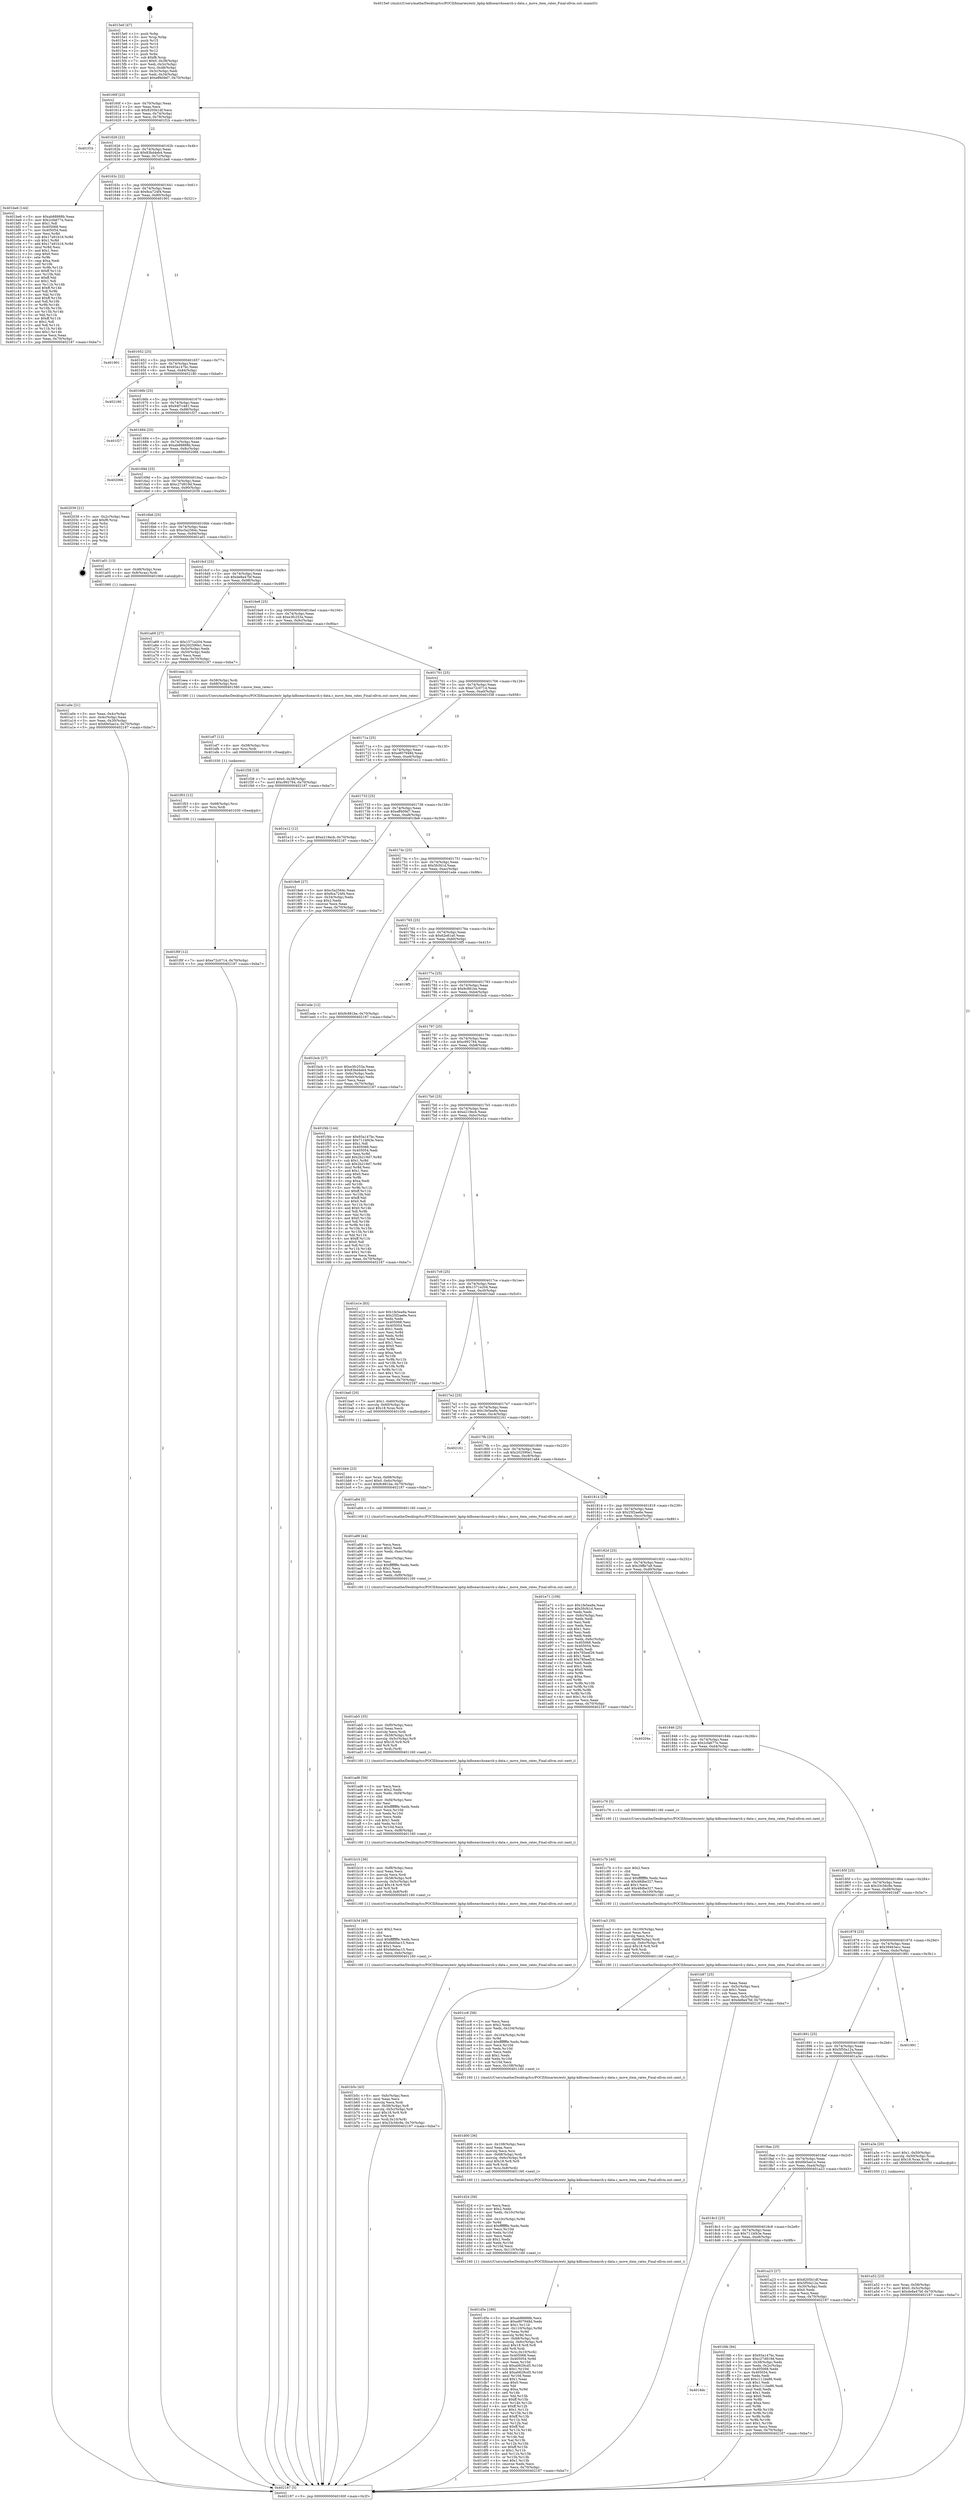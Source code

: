digraph "0x4015e0" {
  label = "0x4015e0 (/mnt/c/Users/mathe/Desktop/tcc/POCII/binaries/extr_kphp-kdbsearchsearch-y-data.c_move_item_rates_Final-ollvm.out::main(0))"
  labelloc = "t"
  node[shape=record]

  Entry [label="",width=0.3,height=0.3,shape=circle,fillcolor=black,style=filled]
  "0x40160f" [label="{
     0x40160f [23]\l
     | [instrs]\l
     &nbsp;&nbsp;0x40160f \<+3\>: mov -0x70(%rbp),%eax\l
     &nbsp;&nbsp;0x401612 \<+2\>: mov %eax,%ecx\l
     &nbsp;&nbsp;0x401614 \<+6\>: sub $0x8205b1df,%ecx\l
     &nbsp;&nbsp;0x40161a \<+3\>: mov %eax,-0x74(%rbp)\l
     &nbsp;&nbsp;0x40161d \<+3\>: mov %ecx,-0x78(%rbp)\l
     &nbsp;&nbsp;0x401620 \<+6\>: je 0000000000401f1b \<main+0x93b\>\l
  }"]
  "0x401f1b" [label="{
     0x401f1b\l
  }", style=dashed]
  "0x401626" [label="{
     0x401626 [22]\l
     | [instrs]\l
     &nbsp;&nbsp;0x401626 \<+5\>: jmp 000000000040162b \<main+0x4b\>\l
     &nbsp;&nbsp;0x40162b \<+3\>: mov -0x74(%rbp),%eax\l
     &nbsp;&nbsp;0x40162e \<+5\>: sub $0x83bd4eb4,%eax\l
     &nbsp;&nbsp;0x401633 \<+3\>: mov %eax,-0x7c(%rbp)\l
     &nbsp;&nbsp;0x401636 \<+6\>: je 0000000000401be6 \<main+0x606\>\l
  }"]
  Exit [label="",width=0.3,height=0.3,shape=circle,fillcolor=black,style=filled,peripheries=2]
  "0x401be6" [label="{
     0x401be6 [144]\l
     | [instrs]\l
     &nbsp;&nbsp;0x401be6 \<+5\>: mov $0xab88888b,%eax\l
     &nbsp;&nbsp;0x401beb \<+5\>: mov $0x2cfa677e,%ecx\l
     &nbsp;&nbsp;0x401bf0 \<+2\>: mov $0x1,%dl\l
     &nbsp;&nbsp;0x401bf2 \<+7\>: mov 0x405068,%esi\l
     &nbsp;&nbsp;0x401bf9 \<+7\>: mov 0x405054,%edi\l
     &nbsp;&nbsp;0x401c00 \<+3\>: mov %esi,%r8d\l
     &nbsp;&nbsp;0x401c03 \<+7\>: sub $0x17a91b16,%r8d\l
     &nbsp;&nbsp;0x401c0a \<+4\>: sub $0x1,%r8d\l
     &nbsp;&nbsp;0x401c0e \<+7\>: add $0x17a91b16,%r8d\l
     &nbsp;&nbsp;0x401c15 \<+4\>: imul %r8d,%esi\l
     &nbsp;&nbsp;0x401c19 \<+3\>: and $0x1,%esi\l
     &nbsp;&nbsp;0x401c1c \<+3\>: cmp $0x0,%esi\l
     &nbsp;&nbsp;0x401c1f \<+4\>: sete %r9b\l
     &nbsp;&nbsp;0x401c23 \<+3\>: cmp $0xa,%edi\l
     &nbsp;&nbsp;0x401c26 \<+4\>: setl %r10b\l
     &nbsp;&nbsp;0x401c2a \<+3\>: mov %r9b,%r11b\l
     &nbsp;&nbsp;0x401c2d \<+4\>: xor $0xff,%r11b\l
     &nbsp;&nbsp;0x401c31 \<+3\>: mov %r10b,%bl\l
     &nbsp;&nbsp;0x401c34 \<+3\>: xor $0xff,%bl\l
     &nbsp;&nbsp;0x401c37 \<+3\>: xor $0x1,%dl\l
     &nbsp;&nbsp;0x401c3a \<+3\>: mov %r11b,%r14b\l
     &nbsp;&nbsp;0x401c3d \<+4\>: and $0xff,%r14b\l
     &nbsp;&nbsp;0x401c41 \<+3\>: and %dl,%r9b\l
     &nbsp;&nbsp;0x401c44 \<+3\>: mov %bl,%r15b\l
     &nbsp;&nbsp;0x401c47 \<+4\>: and $0xff,%r15b\l
     &nbsp;&nbsp;0x401c4b \<+3\>: and %dl,%r10b\l
     &nbsp;&nbsp;0x401c4e \<+3\>: or %r9b,%r14b\l
     &nbsp;&nbsp;0x401c51 \<+3\>: or %r10b,%r15b\l
     &nbsp;&nbsp;0x401c54 \<+3\>: xor %r15b,%r14b\l
     &nbsp;&nbsp;0x401c57 \<+3\>: or %bl,%r11b\l
     &nbsp;&nbsp;0x401c5a \<+4\>: xor $0xff,%r11b\l
     &nbsp;&nbsp;0x401c5e \<+3\>: or $0x1,%dl\l
     &nbsp;&nbsp;0x401c61 \<+3\>: and %dl,%r11b\l
     &nbsp;&nbsp;0x401c64 \<+3\>: or %r11b,%r14b\l
     &nbsp;&nbsp;0x401c67 \<+4\>: test $0x1,%r14b\l
     &nbsp;&nbsp;0x401c6b \<+3\>: cmovne %ecx,%eax\l
     &nbsp;&nbsp;0x401c6e \<+3\>: mov %eax,-0x70(%rbp)\l
     &nbsp;&nbsp;0x401c71 \<+5\>: jmp 0000000000402187 \<main+0xba7\>\l
  }"]
  "0x40163c" [label="{
     0x40163c [22]\l
     | [instrs]\l
     &nbsp;&nbsp;0x40163c \<+5\>: jmp 0000000000401641 \<main+0x61\>\l
     &nbsp;&nbsp;0x401641 \<+3\>: mov -0x74(%rbp),%eax\l
     &nbsp;&nbsp;0x401644 \<+5\>: sub $0x8ca724f4,%eax\l
     &nbsp;&nbsp;0x401649 \<+3\>: mov %eax,-0x80(%rbp)\l
     &nbsp;&nbsp;0x40164c \<+6\>: je 0000000000401901 \<main+0x321\>\l
  }"]
  "0x4018dc" [label="{
     0x4018dc\l
  }", style=dashed]
  "0x401901" [label="{
     0x401901\l
  }", style=dashed]
  "0x401652" [label="{
     0x401652 [25]\l
     | [instrs]\l
     &nbsp;&nbsp;0x401652 \<+5\>: jmp 0000000000401657 \<main+0x77\>\l
     &nbsp;&nbsp;0x401657 \<+3\>: mov -0x74(%rbp),%eax\l
     &nbsp;&nbsp;0x40165a \<+5\>: sub $0x93a147bc,%eax\l
     &nbsp;&nbsp;0x40165f \<+6\>: mov %eax,-0x84(%rbp)\l
     &nbsp;&nbsp;0x401665 \<+6\>: je 0000000000402180 \<main+0xba0\>\l
  }"]
  "0x401fdb" [label="{
     0x401fdb [94]\l
     | [instrs]\l
     &nbsp;&nbsp;0x401fdb \<+5\>: mov $0x93a147bc,%eax\l
     &nbsp;&nbsp;0x401fe0 \<+5\>: mov $0xc27d919d,%ecx\l
     &nbsp;&nbsp;0x401fe5 \<+3\>: mov -0x38(%rbp),%edx\l
     &nbsp;&nbsp;0x401fe8 \<+3\>: mov %edx,-0x2c(%rbp)\l
     &nbsp;&nbsp;0x401feb \<+7\>: mov 0x405068,%edx\l
     &nbsp;&nbsp;0x401ff2 \<+7\>: mov 0x405054,%esi\l
     &nbsp;&nbsp;0x401ff9 \<+2\>: mov %edx,%edi\l
     &nbsp;&nbsp;0x401ffb \<+6\>: add $0xc111be86,%edi\l
     &nbsp;&nbsp;0x402001 \<+3\>: sub $0x1,%edi\l
     &nbsp;&nbsp;0x402004 \<+6\>: sub $0xc111be86,%edi\l
     &nbsp;&nbsp;0x40200a \<+3\>: imul %edi,%edx\l
     &nbsp;&nbsp;0x40200d \<+3\>: and $0x1,%edx\l
     &nbsp;&nbsp;0x402010 \<+3\>: cmp $0x0,%edx\l
     &nbsp;&nbsp;0x402013 \<+4\>: sete %r8b\l
     &nbsp;&nbsp;0x402017 \<+3\>: cmp $0xa,%esi\l
     &nbsp;&nbsp;0x40201a \<+4\>: setl %r9b\l
     &nbsp;&nbsp;0x40201e \<+3\>: mov %r8b,%r10b\l
     &nbsp;&nbsp;0x402021 \<+3\>: and %r9b,%r10b\l
     &nbsp;&nbsp;0x402024 \<+3\>: xor %r9b,%r8b\l
     &nbsp;&nbsp;0x402027 \<+3\>: or %r8b,%r10b\l
     &nbsp;&nbsp;0x40202a \<+4\>: test $0x1,%r10b\l
     &nbsp;&nbsp;0x40202e \<+3\>: cmovne %ecx,%eax\l
     &nbsp;&nbsp;0x402031 \<+3\>: mov %eax,-0x70(%rbp)\l
     &nbsp;&nbsp;0x402034 \<+5\>: jmp 0000000000402187 \<main+0xba7\>\l
  }"]
  "0x402180" [label="{
     0x402180\l
  }", style=dashed]
  "0x40166b" [label="{
     0x40166b [25]\l
     | [instrs]\l
     &nbsp;&nbsp;0x40166b \<+5\>: jmp 0000000000401670 \<main+0x90\>\l
     &nbsp;&nbsp;0x401670 \<+3\>: mov -0x74(%rbp),%eax\l
     &nbsp;&nbsp;0x401673 \<+5\>: sub $0x94f7c481,%eax\l
     &nbsp;&nbsp;0x401678 \<+6\>: mov %eax,-0x88(%rbp)\l
     &nbsp;&nbsp;0x40167e \<+6\>: je 0000000000401f27 \<main+0x947\>\l
  }"]
  "0x401f0f" [label="{
     0x401f0f [12]\l
     | [instrs]\l
     &nbsp;&nbsp;0x401f0f \<+7\>: movl $0xe72c0714,-0x70(%rbp)\l
     &nbsp;&nbsp;0x401f16 \<+5\>: jmp 0000000000402187 \<main+0xba7\>\l
  }"]
  "0x401f27" [label="{
     0x401f27\l
  }", style=dashed]
  "0x401684" [label="{
     0x401684 [25]\l
     | [instrs]\l
     &nbsp;&nbsp;0x401684 \<+5\>: jmp 0000000000401689 \<main+0xa9\>\l
     &nbsp;&nbsp;0x401689 \<+3\>: mov -0x74(%rbp),%eax\l
     &nbsp;&nbsp;0x40168c \<+5\>: sub $0xab88888b,%eax\l
     &nbsp;&nbsp;0x401691 \<+6\>: mov %eax,-0x8c(%rbp)\l
     &nbsp;&nbsp;0x401697 \<+6\>: je 0000000000402066 \<main+0xa86\>\l
  }"]
  "0x401f03" [label="{
     0x401f03 [12]\l
     | [instrs]\l
     &nbsp;&nbsp;0x401f03 \<+4\>: mov -0x68(%rbp),%rsi\l
     &nbsp;&nbsp;0x401f07 \<+3\>: mov %rsi,%rdi\l
     &nbsp;&nbsp;0x401f0a \<+5\>: call 0000000000401030 \<free@plt\>\l
     | [calls]\l
     &nbsp;&nbsp;0x401030 \{1\} (unknown)\l
  }"]
  "0x402066" [label="{
     0x402066\l
  }", style=dashed]
  "0x40169d" [label="{
     0x40169d [25]\l
     | [instrs]\l
     &nbsp;&nbsp;0x40169d \<+5\>: jmp 00000000004016a2 \<main+0xc2\>\l
     &nbsp;&nbsp;0x4016a2 \<+3\>: mov -0x74(%rbp),%eax\l
     &nbsp;&nbsp;0x4016a5 \<+5\>: sub $0xc27d919d,%eax\l
     &nbsp;&nbsp;0x4016aa \<+6\>: mov %eax,-0x90(%rbp)\l
     &nbsp;&nbsp;0x4016b0 \<+6\>: je 0000000000402039 \<main+0xa59\>\l
  }"]
  "0x401ef7" [label="{
     0x401ef7 [12]\l
     | [instrs]\l
     &nbsp;&nbsp;0x401ef7 \<+4\>: mov -0x58(%rbp),%rsi\l
     &nbsp;&nbsp;0x401efb \<+3\>: mov %rsi,%rdi\l
     &nbsp;&nbsp;0x401efe \<+5\>: call 0000000000401030 \<free@plt\>\l
     | [calls]\l
     &nbsp;&nbsp;0x401030 \{1\} (unknown)\l
  }"]
  "0x402039" [label="{
     0x402039 [21]\l
     | [instrs]\l
     &nbsp;&nbsp;0x402039 \<+3\>: mov -0x2c(%rbp),%eax\l
     &nbsp;&nbsp;0x40203c \<+7\>: add $0xf8,%rsp\l
     &nbsp;&nbsp;0x402043 \<+1\>: pop %rbx\l
     &nbsp;&nbsp;0x402044 \<+2\>: pop %r12\l
     &nbsp;&nbsp;0x402046 \<+2\>: pop %r13\l
     &nbsp;&nbsp;0x402048 \<+2\>: pop %r14\l
     &nbsp;&nbsp;0x40204a \<+2\>: pop %r15\l
     &nbsp;&nbsp;0x40204c \<+1\>: pop %rbp\l
     &nbsp;&nbsp;0x40204d \<+1\>: ret\l
  }"]
  "0x4016b6" [label="{
     0x4016b6 [25]\l
     | [instrs]\l
     &nbsp;&nbsp;0x4016b6 \<+5\>: jmp 00000000004016bb \<main+0xdb\>\l
     &nbsp;&nbsp;0x4016bb \<+3\>: mov -0x74(%rbp),%eax\l
     &nbsp;&nbsp;0x4016be \<+5\>: sub $0xc5a2564c,%eax\l
     &nbsp;&nbsp;0x4016c3 \<+6\>: mov %eax,-0x94(%rbp)\l
     &nbsp;&nbsp;0x4016c9 \<+6\>: je 0000000000401a01 \<main+0x421\>\l
  }"]
  "0x401d5e" [label="{
     0x401d5e [180]\l
     | [instrs]\l
     &nbsp;&nbsp;0x401d5e \<+5\>: mov $0xab88888b,%ecx\l
     &nbsp;&nbsp;0x401d63 \<+5\>: mov $0xe807948d,%edx\l
     &nbsp;&nbsp;0x401d68 \<+3\>: mov $0x1,%r11b\l
     &nbsp;&nbsp;0x401d6b \<+7\>: mov -0x110(%rbp),%r9d\l
     &nbsp;&nbsp;0x401d72 \<+4\>: imul %eax,%r9d\l
     &nbsp;&nbsp;0x401d76 \<+3\>: movslq %r9d,%rsi\l
     &nbsp;&nbsp;0x401d79 \<+4\>: mov -0x68(%rbp),%rdi\l
     &nbsp;&nbsp;0x401d7d \<+4\>: movslq -0x6c(%rbp),%r8\l
     &nbsp;&nbsp;0x401d81 \<+4\>: imul $0x18,%r8,%r8\l
     &nbsp;&nbsp;0x401d85 \<+3\>: add %r8,%rdi\l
     &nbsp;&nbsp;0x401d88 \<+4\>: mov %rsi,0x10(%rdi)\l
     &nbsp;&nbsp;0x401d8c \<+7\>: mov 0x405068,%eax\l
     &nbsp;&nbsp;0x401d93 \<+8\>: mov 0x405054,%r9d\l
     &nbsp;&nbsp;0x401d9b \<+3\>: mov %eax,%r10d\l
     &nbsp;&nbsp;0x401d9e \<+7\>: sub $0xa0629cd5,%r10d\l
     &nbsp;&nbsp;0x401da5 \<+4\>: sub $0x1,%r10d\l
     &nbsp;&nbsp;0x401da9 \<+7\>: add $0xa0629cd5,%r10d\l
     &nbsp;&nbsp;0x401db0 \<+4\>: imul %r10d,%eax\l
     &nbsp;&nbsp;0x401db4 \<+3\>: and $0x1,%eax\l
     &nbsp;&nbsp;0x401db7 \<+3\>: cmp $0x0,%eax\l
     &nbsp;&nbsp;0x401dba \<+3\>: sete %bl\l
     &nbsp;&nbsp;0x401dbd \<+4\>: cmp $0xa,%r9d\l
     &nbsp;&nbsp;0x401dc1 \<+4\>: setl %r14b\l
     &nbsp;&nbsp;0x401dc5 \<+3\>: mov %bl,%r15b\l
     &nbsp;&nbsp;0x401dc8 \<+4\>: xor $0xff,%r15b\l
     &nbsp;&nbsp;0x401dcc \<+3\>: mov %r14b,%r12b\l
     &nbsp;&nbsp;0x401dcf \<+4\>: xor $0xff,%r12b\l
     &nbsp;&nbsp;0x401dd3 \<+4\>: xor $0x1,%r11b\l
     &nbsp;&nbsp;0x401dd7 \<+3\>: mov %r15b,%r13b\l
     &nbsp;&nbsp;0x401dda \<+4\>: and $0xff,%r13b\l
     &nbsp;&nbsp;0x401dde \<+3\>: and %r11b,%bl\l
     &nbsp;&nbsp;0x401de1 \<+3\>: mov %r12b,%al\l
     &nbsp;&nbsp;0x401de4 \<+2\>: and $0xff,%al\l
     &nbsp;&nbsp;0x401de6 \<+3\>: and %r11b,%r14b\l
     &nbsp;&nbsp;0x401de9 \<+3\>: or %bl,%r13b\l
     &nbsp;&nbsp;0x401dec \<+3\>: or %r14b,%al\l
     &nbsp;&nbsp;0x401def \<+3\>: xor %al,%r13b\l
     &nbsp;&nbsp;0x401df2 \<+3\>: or %r12b,%r15b\l
     &nbsp;&nbsp;0x401df5 \<+4\>: xor $0xff,%r15b\l
     &nbsp;&nbsp;0x401df9 \<+4\>: or $0x1,%r11b\l
     &nbsp;&nbsp;0x401dfd \<+3\>: and %r11b,%r15b\l
     &nbsp;&nbsp;0x401e00 \<+3\>: or %r15b,%r13b\l
     &nbsp;&nbsp;0x401e03 \<+4\>: test $0x1,%r13b\l
     &nbsp;&nbsp;0x401e07 \<+3\>: cmovne %edx,%ecx\l
     &nbsp;&nbsp;0x401e0a \<+3\>: mov %ecx,-0x70(%rbp)\l
     &nbsp;&nbsp;0x401e0d \<+5\>: jmp 0000000000402187 \<main+0xba7\>\l
  }"]
  "0x401a01" [label="{
     0x401a01 [13]\l
     | [instrs]\l
     &nbsp;&nbsp;0x401a01 \<+4\>: mov -0x48(%rbp),%rax\l
     &nbsp;&nbsp;0x401a05 \<+4\>: mov 0x8(%rax),%rdi\l
     &nbsp;&nbsp;0x401a09 \<+5\>: call 0000000000401060 \<atoi@plt\>\l
     | [calls]\l
     &nbsp;&nbsp;0x401060 \{1\} (unknown)\l
  }"]
  "0x4016cf" [label="{
     0x4016cf [25]\l
     | [instrs]\l
     &nbsp;&nbsp;0x4016cf \<+5\>: jmp 00000000004016d4 \<main+0xf4\>\l
     &nbsp;&nbsp;0x4016d4 \<+3\>: mov -0x74(%rbp),%eax\l
     &nbsp;&nbsp;0x4016d7 \<+5\>: sub $0xde8a47bf,%eax\l
     &nbsp;&nbsp;0x4016dc \<+6\>: mov %eax,-0x98(%rbp)\l
     &nbsp;&nbsp;0x4016e2 \<+6\>: je 0000000000401a69 \<main+0x489\>\l
  }"]
  "0x401d24" [label="{
     0x401d24 [58]\l
     | [instrs]\l
     &nbsp;&nbsp;0x401d24 \<+2\>: xor %ecx,%ecx\l
     &nbsp;&nbsp;0x401d26 \<+5\>: mov $0x2,%edx\l
     &nbsp;&nbsp;0x401d2b \<+6\>: mov %edx,-0x10c(%rbp)\l
     &nbsp;&nbsp;0x401d31 \<+1\>: cltd\l
     &nbsp;&nbsp;0x401d32 \<+7\>: mov -0x10c(%rbp),%r9d\l
     &nbsp;&nbsp;0x401d39 \<+3\>: idiv %r9d\l
     &nbsp;&nbsp;0x401d3c \<+6\>: imul $0xfffffffe,%edx,%edx\l
     &nbsp;&nbsp;0x401d42 \<+3\>: mov %ecx,%r10d\l
     &nbsp;&nbsp;0x401d45 \<+3\>: sub %edx,%r10d\l
     &nbsp;&nbsp;0x401d48 \<+2\>: mov %ecx,%edx\l
     &nbsp;&nbsp;0x401d4a \<+3\>: sub $0x1,%edx\l
     &nbsp;&nbsp;0x401d4d \<+3\>: add %edx,%r10d\l
     &nbsp;&nbsp;0x401d50 \<+3\>: sub %r10d,%ecx\l
     &nbsp;&nbsp;0x401d53 \<+6\>: mov %ecx,-0x110(%rbp)\l
     &nbsp;&nbsp;0x401d59 \<+5\>: call 0000000000401160 \<next_i\>\l
     | [calls]\l
     &nbsp;&nbsp;0x401160 \{1\} (/mnt/c/Users/mathe/Desktop/tcc/POCII/binaries/extr_kphp-kdbsearchsearch-y-data.c_move_item_rates_Final-ollvm.out::next_i)\l
  }"]
  "0x401a69" [label="{
     0x401a69 [27]\l
     | [instrs]\l
     &nbsp;&nbsp;0x401a69 \<+5\>: mov $0x1571e204,%eax\l
     &nbsp;&nbsp;0x401a6e \<+5\>: mov $0x202590e1,%ecx\l
     &nbsp;&nbsp;0x401a73 \<+3\>: mov -0x5c(%rbp),%edx\l
     &nbsp;&nbsp;0x401a76 \<+3\>: cmp -0x50(%rbp),%edx\l
     &nbsp;&nbsp;0x401a79 \<+3\>: cmovl %ecx,%eax\l
     &nbsp;&nbsp;0x401a7c \<+3\>: mov %eax,-0x70(%rbp)\l
     &nbsp;&nbsp;0x401a7f \<+5\>: jmp 0000000000402187 \<main+0xba7\>\l
  }"]
  "0x4016e8" [label="{
     0x4016e8 [25]\l
     | [instrs]\l
     &nbsp;&nbsp;0x4016e8 \<+5\>: jmp 00000000004016ed \<main+0x10d\>\l
     &nbsp;&nbsp;0x4016ed \<+3\>: mov -0x74(%rbp),%eax\l
     &nbsp;&nbsp;0x4016f0 \<+5\>: sub $0xe3fc253a,%eax\l
     &nbsp;&nbsp;0x4016f5 \<+6\>: mov %eax,-0x9c(%rbp)\l
     &nbsp;&nbsp;0x4016fb \<+6\>: je 0000000000401eea \<main+0x90a\>\l
  }"]
  "0x401d00" [label="{
     0x401d00 [36]\l
     | [instrs]\l
     &nbsp;&nbsp;0x401d00 \<+6\>: mov -0x108(%rbp),%ecx\l
     &nbsp;&nbsp;0x401d06 \<+3\>: imul %eax,%ecx\l
     &nbsp;&nbsp;0x401d09 \<+3\>: movslq %ecx,%rsi\l
     &nbsp;&nbsp;0x401d0c \<+4\>: mov -0x68(%rbp),%rdi\l
     &nbsp;&nbsp;0x401d10 \<+4\>: movslq -0x6c(%rbp),%r8\l
     &nbsp;&nbsp;0x401d14 \<+4\>: imul $0x18,%r8,%r8\l
     &nbsp;&nbsp;0x401d18 \<+3\>: add %r8,%rdi\l
     &nbsp;&nbsp;0x401d1b \<+4\>: mov %rsi,0x8(%rdi)\l
     &nbsp;&nbsp;0x401d1f \<+5\>: call 0000000000401160 \<next_i\>\l
     | [calls]\l
     &nbsp;&nbsp;0x401160 \{1\} (/mnt/c/Users/mathe/Desktop/tcc/POCII/binaries/extr_kphp-kdbsearchsearch-y-data.c_move_item_rates_Final-ollvm.out::next_i)\l
  }"]
  "0x401eea" [label="{
     0x401eea [13]\l
     | [instrs]\l
     &nbsp;&nbsp;0x401eea \<+4\>: mov -0x58(%rbp),%rdi\l
     &nbsp;&nbsp;0x401eee \<+4\>: mov -0x68(%rbp),%rsi\l
     &nbsp;&nbsp;0x401ef2 \<+5\>: call 0000000000401580 \<move_item_rates\>\l
     | [calls]\l
     &nbsp;&nbsp;0x401580 \{1\} (/mnt/c/Users/mathe/Desktop/tcc/POCII/binaries/extr_kphp-kdbsearchsearch-y-data.c_move_item_rates_Final-ollvm.out::move_item_rates)\l
  }"]
  "0x401701" [label="{
     0x401701 [25]\l
     | [instrs]\l
     &nbsp;&nbsp;0x401701 \<+5\>: jmp 0000000000401706 \<main+0x126\>\l
     &nbsp;&nbsp;0x401706 \<+3\>: mov -0x74(%rbp),%eax\l
     &nbsp;&nbsp;0x401709 \<+5\>: sub $0xe72c0714,%eax\l
     &nbsp;&nbsp;0x40170e \<+6\>: mov %eax,-0xa0(%rbp)\l
     &nbsp;&nbsp;0x401714 \<+6\>: je 0000000000401f38 \<main+0x958\>\l
  }"]
  "0x401cc6" [label="{
     0x401cc6 [58]\l
     | [instrs]\l
     &nbsp;&nbsp;0x401cc6 \<+2\>: xor %ecx,%ecx\l
     &nbsp;&nbsp;0x401cc8 \<+5\>: mov $0x2,%edx\l
     &nbsp;&nbsp;0x401ccd \<+6\>: mov %edx,-0x104(%rbp)\l
     &nbsp;&nbsp;0x401cd3 \<+1\>: cltd\l
     &nbsp;&nbsp;0x401cd4 \<+7\>: mov -0x104(%rbp),%r9d\l
     &nbsp;&nbsp;0x401cdb \<+3\>: idiv %r9d\l
     &nbsp;&nbsp;0x401cde \<+6\>: imul $0xfffffffe,%edx,%edx\l
     &nbsp;&nbsp;0x401ce4 \<+3\>: mov %ecx,%r10d\l
     &nbsp;&nbsp;0x401ce7 \<+3\>: sub %edx,%r10d\l
     &nbsp;&nbsp;0x401cea \<+2\>: mov %ecx,%edx\l
     &nbsp;&nbsp;0x401cec \<+3\>: sub $0x1,%edx\l
     &nbsp;&nbsp;0x401cef \<+3\>: add %edx,%r10d\l
     &nbsp;&nbsp;0x401cf2 \<+3\>: sub %r10d,%ecx\l
     &nbsp;&nbsp;0x401cf5 \<+6\>: mov %ecx,-0x108(%rbp)\l
     &nbsp;&nbsp;0x401cfb \<+5\>: call 0000000000401160 \<next_i\>\l
     | [calls]\l
     &nbsp;&nbsp;0x401160 \{1\} (/mnt/c/Users/mathe/Desktop/tcc/POCII/binaries/extr_kphp-kdbsearchsearch-y-data.c_move_item_rates_Final-ollvm.out::next_i)\l
  }"]
  "0x401f38" [label="{
     0x401f38 [19]\l
     | [instrs]\l
     &nbsp;&nbsp;0x401f38 \<+7\>: movl $0x0,-0x38(%rbp)\l
     &nbsp;&nbsp;0x401f3f \<+7\>: movl $0xc992784,-0x70(%rbp)\l
     &nbsp;&nbsp;0x401f46 \<+5\>: jmp 0000000000402187 \<main+0xba7\>\l
  }"]
  "0x40171a" [label="{
     0x40171a [25]\l
     | [instrs]\l
     &nbsp;&nbsp;0x40171a \<+5\>: jmp 000000000040171f \<main+0x13f\>\l
     &nbsp;&nbsp;0x40171f \<+3\>: mov -0x74(%rbp),%eax\l
     &nbsp;&nbsp;0x401722 \<+5\>: sub $0xe807948d,%eax\l
     &nbsp;&nbsp;0x401727 \<+6\>: mov %eax,-0xa4(%rbp)\l
     &nbsp;&nbsp;0x40172d \<+6\>: je 0000000000401e12 \<main+0x832\>\l
  }"]
  "0x401ca3" [label="{
     0x401ca3 [35]\l
     | [instrs]\l
     &nbsp;&nbsp;0x401ca3 \<+6\>: mov -0x100(%rbp),%ecx\l
     &nbsp;&nbsp;0x401ca9 \<+3\>: imul %eax,%ecx\l
     &nbsp;&nbsp;0x401cac \<+3\>: movslq %ecx,%rsi\l
     &nbsp;&nbsp;0x401caf \<+4\>: mov -0x68(%rbp),%rdi\l
     &nbsp;&nbsp;0x401cb3 \<+4\>: movslq -0x6c(%rbp),%r8\l
     &nbsp;&nbsp;0x401cb7 \<+4\>: imul $0x18,%r8,%r8\l
     &nbsp;&nbsp;0x401cbb \<+3\>: add %r8,%rdi\l
     &nbsp;&nbsp;0x401cbe \<+3\>: mov %rsi,(%rdi)\l
     &nbsp;&nbsp;0x401cc1 \<+5\>: call 0000000000401160 \<next_i\>\l
     | [calls]\l
     &nbsp;&nbsp;0x401160 \{1\} (/mnt/c/Users/mathe/Desktop/tcc/POCII/binaries/extr_kphp-kdbsearchsearch-y-data.c_move_item_rates_Final-ollvm.out::next_i)\l
  }"]
  "0x401e12" [label="{
     0x401e12 [12]\l
     | [instrs]\l
     &nbsp;&nbsp;0x401e12 \<+7\>: movl $0xe219ecb,-0x70(%rbp)\l
     &nbsp;&nbsp;0x401e19 \<+5\>: jmp 0000000000402187 \<main+0xba7\>\l
  }"]
  "0x401733" [label="{
     0x401733 [25]\l
     | [instrs]\l
     &nbsp;&nbsp;0x401733 \<+5\>: jmp 0000000000401738 \<main+0x158\>\l
     &nbsp;&nbsp;0x401738 \<+3\>: mov -0x74(%rbp),%eax\l
     &nbsp;&nbsp;0x40173b \<+5\>: sub $0xeff409d7,%eax\l
     &nbsp;&nbsp;0x401740 \<+6\>: mov %eax,-0xa8(%rbp)\l
     &nbsp;&nbsp;0x401746 \<+6\>: je 00000000004018e6 \<main+0x306\>\l
  }"]
  "0x401c7b" [label="{
     0x401c7b [40]\l
     | [instrs]\l
     &nbsp;&nbsp;0x401c7b \<+5\>: mov $0x2,%ecx\l
     &nbsp;&nbsp;0x401c80 \<+1\>: cltd\l
     &nbsp;&nbsp;0x401c81 \<+2\>: idiv %ecx\l
     &nbsp;&nbsp;0x401c83 \<+6\>: imul $0xfffffffe,%edx,%ecx\l
     &nbsp;&nbsp;0x401c89 \<+6\>: sub $0x48dbe327,%ecx\l
     &nbsp;&nbsp;0x401c8f \<+3\>: add $0x1,%ecx\l
     &nbsp;&nbsp;0x401c92 \<+6\>: add $0x48dbe327,%ecx\l
     &nbsp;&nbsp;0x401c98 \<+6\>: mov %ecx,-0x100(%rbp)\l
     &nbsp;&nbsp;0x401c9e \<+5\>: call 0000000000401160 \<next_i\>\l
     | [calls]\l
     &nbsp;&nbsp;0x401160 \{1\} (/mnt/c/Users/mathe/Desktop/tcc/POCII/binaries/extr_kphp-kdbsearchsearch-y-data.c_move_item_rates_Final-ollvm.out::next_i)\l
  }"]
  "0x4018e6" [label="{
     0x4018e6 [27]\l
     | [instrs]\l
     &nbsp;&nbsp;0x4018e6 \<+5\>: mov $0xc5a2564c,%eax\l
     &nbsp;&nbsp;0x4018eb \<+5\>: mov $0x8ca724f4,%ecx\l
     &nbsp;&nbsp;0x4018f0 \<+3\>: mov -0x34(%rbp),%edx\l
     &nbsp;&nbsp;0x4018f3 \<+3\>: cmp $0x2,%edx\l
     &nbsp;&nbsp;0x4018f6 \<+3\>: cmovne %ecx,%eax\l
     &nbsp;&nbsp;0x4018f9 \<+3\>: mov %eax,-0x70(%rbp)\l
     &nbsp;&nbsp;0x4018fc \<+5\>: jmp 0000000000402187 \<main+0xba7\>\l
  }"]
  "0x40174c" [label="{
     0x40174c [25]\l
     | [instrs]\l
     &nbsp;&nbsp;0x40174c \<+5\>: jmp 0000000000401751 \<main+0x171\>\l
     &nbsp;&nbsp;0x401751 \<+3\>: mov -0x74(%rbp),%eax\l
     &nbsp;&nbsp;0x401754 \<+5\>: sub $0x5fcf41d,%eax\l
     &nbsp;&nbsp;0x401759 \<+6\>: mov %eax,-0xac(%rbp)\l
     &nbsp;&nbsp;0x40175f \<+6\>: je 0000000000401ede \<main+0x8fe\>\l
  }"]
  "0x402187" [label="{
     0x402187 [5]\l
     | [instrs]\l
     &nbsp;&nbsp;0x402187 \<+5\>: jmp 000000000040160f \<main+0x2f\>\l
  }"]
  "0x4015e0" [label="{
     0x4015e0 [47]\l
     | [instrs]\l
     &nbsp;&nbsp;0x4015e0 \<+1\>: push %rbp\l
     &nbsp;&nbsp;0x4015e1 \<+3\>: mov %rsp,%rbp\l
     &nbsp;&nbsp;0x4015e4 \<+2\>: push %r15\l
     &nbsp;&nbsp;0x4015e6 \<+2\>: push %r14\l
     &nbsp;&nbsp;0x4015e8 \<+2\>: push %r13\l
     &nbsp;&nbsp;0x4015ea \<+2\>: push %r12\l
     &nbsp;&nbsp;0x4015ec \<+1\>: push %rbx\l
     &nbsp;&nbsp;0x4015ed \<+7\>: sub $0xf8,%rsp\l
     &nbsp;&nbsp;0x4015f4 \<+7\>: movl $0x0,-0x38(%rbp)\l
     &nbsp;&nbsp;0x4015fb \<+3\>: mov %edi,-0x3c(%rbp)\l
     &nbsp;&nbsp;0x4015fe \<+4\>: mov %rsi,-0x48(%rbp)\l
     &nbsp;&nbsp;0x401602 \<+3\>: mov -0x3c(%rbp),%edi\l
     &nbsp;&nbsp;0x401605 \<+3\>: mov %edi,-0x34(%rbp)\l
     &nbsp;&nbsp;0x401608 \<+7\>: movl $0xeff409d7,-0x70(%rbp)\l
  }"]
  "0x401a0e" [label="{
     0x401a0e [21]\l
     | [instrs]\l
     &nbsp;&nbsp;0x401a0e \<+3\>: mov %eax,-0x4c(%rbp)\l
     &nbsp;&nbsp;0x401a11 \<+3\>: mov -0x4c(%rbp),%eax\l
     &nbsp;&nbsp;0x401a14 \<+3\>: mov %eax,-0x30(%rbp)\l
     &nbsp;&nbsp;0x401a17 \<+7\>: movl $0x6fe5ae1e,-0x70(%rbp)\l
     &nbsp;&nbsp;0x401a1e \<+5\>: jmp 0000000000402187 \<main+0xba7\>\l
  }"]
  "0x401bb4" [label="{
     0x401bb4 [23]\l
     | [instrs]\l
     &nbsp;&nbsp;0x401bb4 \<+4\>: mov %rax,-0x68(%rbp)\l
     &nbsp;&nbsp;0x401bb8 \<+7\>: movl $0x0,-0x6c(%rbp)\l
     &nbsp;&nbsp;0x401bbf \<+7\>: movl $0x9c881be,-0x70(%rbp)\l
     &nbsp;&nbsp;0x401bc6 \<+5\>: jmp 0000000000402187 \<main+0xba7\>\l
  }"]
  "0x401ede" [label="{
     0x401ede [12]\l
     | [instrs]\l
     &nbsp;&nbsp;0x401ede \<+7\>: movl $0x9c881be,-0x70(%rbp)\l
     &nbsp;&nbsp;0x401ee5 \<+5\>: jmp 0000000000402187 \<main+0xba7\>\l
  }"]
  "0x401765" [label="{
     0x401765 [25]\l
     | [instrs]\l
     &nbsp;&nbsp;0x401765 \<+5\>: jmp 000000000040176a \<main+0x18a\>\l
     &nbsp;&nbsp;0x40176a \<+3\>: mov -0x74(%rbp),%eax\l
     &nbsp;&nbsp;0x40176d \<+5\>: sub $0x62e81a0,%eax\l
     &nbsp;&nbsp;0x401772 \<+6\>: mov %eax,-0xb0(%rbp)\l
     &nbsp;&nbsp;0x401778 \<+6\>: je 00000000004019f5 \<main+0x415\>\l
  }"]
  "0x401b5c" [label="{
     0x401b5c [43]\l
     | [instrs]\l
     &nbsp;&nbsp;0x401b5c \<+6\>: mov -0xfc(%rbp),%ecx\l
     &nbsp;&nbsp;0x401b62 \<+3\>: imul %eax,%ecx\l
     &nbsp;&nbsp;0x401b65 \<+3\>: movslq %ecx,%rdi\l
     &nbsp;&nbsp;0x401b68 \<+4\>: mov -0x58(%rbp),%r8\l
     &nbsp;&nbsp;0x401b6c \<+4\>: movslq -0x5c(%rbp),%r9\l
     &nbsp;&nbsp;0x401b70 \<+4\>: imul $0x18,%r9,%r9\l
     &nbsp;&nbsp;0x401b74 \<+3\>: add %r9,%r8\l
     &nbsp;&nbsp;0x401b77 \<+4\>: mov %rdi,0x10(%r8)\l
     &nbsp;&nbsp;0x401b7b \<+7\>: movl $0x33c56c9e,-0x70(%rbp)\l
     &nbsp;&nbsp;0x401b82 \<+5\>: jmp 0000000000402187 \<main+0xba7\>\l
  }"]
  "0x4019f5" [label="{
     0x4019f5\l
  }", style=dashed]
  "0x40177e" [label="{
     0x40177e [25]\l
     | [instrs]\l
     &nbsp;&nbsp;0x40177e \<+5\>: jmp 0000000000401783 \<main+0x1a3\>\l
     &nbsp;&nbsp;0x401783 \<+3\>: mov -0x74(%rbp),%eax\l
     &nbsp;&nbsp;0x401786 \<+5\>: sub $0x9c881be,%eax\l
     &nbsp;&nbsp;0x40178b \<+6\>: mov %eax,-0xb4(%rbp)\l
     &nbsp;&nbsp;0x401791 \<+6\>: je 0000000000401bcb \<main+0x5eb\>\l
  }"]
  "0x401b34" [label="{
     0x401b34 [40]\l
     | [instrs]\l
     &nbsp;&nbsp;0x401b34 \<+5\>: mov $0x2,%ecx\l
     &nbsp;&nbsp;0x401b39 \<+1\>: cltd\l
     &nbsp;&nbsp;0x401b3a \<+2\>: idiv %ecx\l
     &nbsp;&nbsp;0x401b3c \<+6\>: imul $0xfffffffe,%edx,%ecx\l
     &nbsp;&nbsp;0x401b42 \<+6\>: sub $0x6eb0ac15,%ecx\l
     &nbsp;&nbsp;0x401b48 \<+3\>: add $0x1,%ecx\l
     &nbsp;&nbsp;0x401b4b \<+6\>: add $0x6eb0ac15,%ecx\l
     &nbsp;&nbsp;0x401b51 \<+6\>: mov %ecx,-0xfc(%rbp)\l
     &nbsp;&nbsp;0x401b57 \<+5\>: call 0000000000401160 \<next_i\>\l
     | [calls]\l
     &nbsp;&nbsp;0x401160 \{1\} (/mnt/c/Users/mathe/Desktop/tcc/POCII/binaries/extr_kphp-kdbsearchsearch-y-data.c_move_item_rates_Final-ollvm.out::next_i)\l
  }"]
  "0x401bcb" [label="{
     0x401bcb [27]\l
     | [instrs]\l
     &nbsp;&nbsp;0x401bcb \<+5\>: mov $0xe3fc253a,%eax\l
     &nbsp;&nbsp;0x401bd0 \<+5\>: mov $0x83bd4eb4,%ecx\l
     &nbsp;&nbsp;0x401bd5 \<+3\>: mov -0x6c(%rbp),%edx\l
     &nbsp;&nbsp;0x401bd8 \<+3\>: cmp -0x60(%rbp),%edx\l
     &nbsp;&nbsp;0x401bdb \<+3\>: cmovl %ecx,%eax\l
     &nbsp;&nbsp;0x401bde \<+3\>: mov %eax,-0x70(%rbp)\l
     &nbsp;&nbsp;0x401be1 \<+5\>: jmp 0000000000402187 \<main+0xba7\>\l
  }"]
  "0x401797" [label="{
     0x401797 [25]\l
     | [instrs]\l
     &nbsp;&nbsp;0x401797 \<+5\>: jmp 000000000040179c \<main+0x1bc\>\l
     &nbsp;&nbsp;0x40179c \<+3\>: mov -0x74(%rbp),%eax\l
     &nbsp;&nbsp;0x40179f \<+5\>: sub $0xc992784,%eax\l
     &nbsp;&nbsp;0x4017a4 \<+6\>: mov %eax,-0xb8(%rbp)\l
     &nbsp;&nbsp;0x4017aa \<+6\>: je 0000000000401f4b \<main+0x96b\>\l
  }"]
  "0x401b10" [label="{
     0x401b10 [36]\l
     | [instrs]\l
     &nbsp;&nbsp;0x401b10 \<+6\>: mov -0xf8(%rbp),%ecx\l
     &nbsp;&nbsp;0x401b16 \<+3\>: imul %eax,%ecx\l
     &nbsp;&nbsp;0x401b19 \<+3\>: movslq %ecx,%rdi\l
     &nbsp;&nbsp;0x401b1c \<+4\>: mov -0x58(%rbp),%r8\l
     &nbsp;&nbsp;0x401b20 \<+4\>: movslq -0x5c(%rbp),%r9\l
     &nbsp;&nbsp;0x401b24 \<+4\>: imul $0x18,%r9,%r9\l
     &nbsp;&nbsp;0x401b28 \<+3\>: add %r9,%r8\l
     &nbsp;&nbsp;0x401b2b \<+4\>: mov %rdi,0x8(%r8)\l
     &nbsp;&nbsp;0x401b2f \<+5\>: call 0000000000401160 \<next_i\>\l
     | [calls]\l
     &nbsp;&nbsp;0x401160 \{1\} (/mnt/c/Users/mathe/Desktop/tcc/POCII/binaries/extr_kphp-kdbsearchsearch-y-data.c_move_item_rates_Final-ollvm.out::next_i)\l
  }"]
  "0x401f4b" [label="{
     0x401f4b [144]\l
     | [instrs]\l
     &nbsp;&nbsp;0x401f4b \<+5\>: mov $0x93a147bc,%eax\l
     &nbsp;&nbsp;0x401f50 \<+5\>: mov $0x711bf43e,%ecx\l
     &nbsp;&nbsp;0x401f55 \<+2\>: mov $0x1,%dl\l
     &nbsp;&nbsp;0x401f57 \<+7\>: mov 0x405068,%esi\l
     &nbsp;&nbsp;0x401f5e \<+7\>: mov 0x405054,%edi\l
     &nbsp;&nbsp;0x401f65 \<+3\>: mov %esi,%r8d\l
     &nbsp;&nbsp;0x401f68 \<+7\>: add $0x2b219d7,%r8d\l
     &nbsp;&nbsp;0x401f6f \<+4\>: sub $0x1,%r8d\l
     &nbsp;&nbsp;0x401f73 \<+7\>: sub $0x2b219d7,%r8d\l
     &nbsp;&nbsp;0x401f7a \<+4\>: imul %r8d,%esi\l
     &nbsp;&nbsp;0x401f7e \<+3\>: and $0x1,%esi\l
     &nbsp;&nbsp;0x401f81 \<+3\>: cmp $0x0,%esi\l
     &nbsp;&nbsp;0x401f84 \<+4\>: sete %r9b\l
     &nbsp;&nbsp;0x401f88 \<+3\>: cmp $0xa,%edi\l
     &nbsp;&nbsp;0x401f8b \<+4\>: setl %r10b\l
     &nbsp;&nbsp;0x401f8f \<+3\>: mov %r9b,%r11b\l
     &nbsp;&nbsp;0x401f92 \<+4\>: xor $0xff,%r11b\l
     &nbsp;&nbsp;0x401f96 \<+3\>: mov %r10b,%bl\l
     &nbsp;&nbsp;0x401f99 \<+3\>: xor $0xff,%bl\l
     &nbsp;&nbsp;0x401f9c \<+3\>: xor $0x0,%dl\l
     &nbsp;&nbsp;0x401f9f \<+3\>: mov %r11b,%r14b\l
     &nbsp;&nbsp;0x401fa2 \<+4\>: and $0x0,%r14b\l
     &nbsp;&nbsp;0x401fa6 \<+3\>: and %dl,%r9b\l
     &nbsp;&nbsp;0x401fa9 \<+3\>: mov %bl,%r15b\l
     &nbsp;&nbsp;0x401fac \<+4\>: and $0x0,%r15b\l
     &nbsp;&nbsp;0x401fb0 \<+3\>: and %dl,%r10b\l
     &nbsp;&nbsp;0x401fb3 \<+3\>: or %r9b,%r14b\l
     &nbsp;&nbsp;0x401fb6 \<+3\>: or %r10b,%r15b\l
     &nbsp;&nbsp;0x401fb9 \<+3\>: xor %r15b,%r14b\l
     &nbsp;&nbsp;0x401fbc \<+3\>: or %bl,%r11b\l
     &nbsp;&nbsp;0x401fbf \<+4\>: xor $0xff,%r11b\l
     &nbsp;&nbsp;0x401fc3 \<+3\>: or $0x0,%dl\l
     &nbsp;&nbsp;0x401fc6 \<+3\>: and %dl,%r11b\l
     &nbsp;&nbsp;0x401fc9 \<+3\>: or %r11b,%r14b\l
     &nbsp;&nbsp;0x401fcc \<+4\>: test $0x1,%r14b\l
     &nbsp;&nbsp;0x401fd0 \<+3\>: cmovne %ecx,%eax\l
     &nbsp;&nbsp;0x401fd3 \<+3\>: mov %eax,-0x70(%rbp)\l
     &nbsp;&nbsp;0x401fd6 \<+5\>: jmp 0000000000402187 \<main+0xba7\>\l
  }"]
  "0x4017b0" [label="{
     0x4017b0 [25]\l
     | [instrs]\l
     &nbsp;&nbsp;0x4017b0 \<+5\>: jmp 00000000004017b5 \<main+0x1d5\>\l
     &nbsp;&nbsp;0x4017b5 \<+3\>: mov -0x74(%rbp),%eax\l
     &nbsp;&nbsp;0x4017b8 \<+5\>: sub $0xe219ecb,%eax\l
     &nbsp;&nbsp;0x4017bd \<+6\>: mov %eax,-0xbc(%rbp)\l
     &nbsp;&nbsp;0x4017c3 \<+6\>: je 0000000000401e1e \<main+0x83e\>\l
  }"]
  "0x401ad8" [label="{
     0x401ad8 [56]\l
     | [instrs]\l
     &nbsp;&nbsp;0x401ad8 \<+2\>: xor %ecx,%ecx\l
     &nbsp;&nbsp;0x401ada \<+5\>: mov $0x2,%edx\l
     &nbsp;&nbsp;0x401adf \<+6\>: mov %edx,-0xf4(%rbp)\l
     &nbsp;&nbsp;0x401ae5 \<+1\>: cltd\l
     &nbsp;&nbsp;0x401ae6 \<+6\>: mov -0xf4(%rbp),%esi\l
     &nbsp;&nbsp;0x401aec \<+2\>: idiv %esi\l
     &nbsp;&nbsp;0x401aee \<+6\>: imul $0xfffffffe,%edx,%edx\l
     &nbsp;&nbsp;0x401af4 \<+3\>: mov %ecx,%r10d\l
     &nbsp;&nbsp;0x401af7 \<+3\>: sub %edx,%r10d\l
     &nbsp;&nbsp;0x401afa \<+2\>: mov %ecx,%edx\l
     &nbsp;&nbsp;0x401afc \<+3\>: sub $0x1,%edx\l
     &nbsp;&nbsp;0x401aff \<+3\>: add %edx,%r10d\l
     &nbsp;&nbsp;0x401b02 \<+3\>: sub %r10d,%ecx\l
     &nbsp;&nbsp;0x401b05 \<+6\>: mov %ecx,-0xf8(%rbp)\l
     &nbsp;&nbsp;0x401b0b \<+5\>: call 0000000000401160 \<next_i\>\l
     | [calls]\l
     &nbsp;&nbsp;0x401160 \{1\} (/mnt/c/Users/mathe/Desktop/tcc/POCII/binaries/extr_kphp-kdbsearchsearch-y-data.c_move_item_rates_Final-ollvm.out::next_i)\l
  }"]
  "0x401e1e" [label="{
     0x401e1e [83]\l
     | [instrs]\l
     &nbsp;&nbsp;0x401e1e \<+5\>: mov $0x1fe5ea9a,%eax\l
     &nbsp;&nbsp;0x401e23 \<+5\>: mov $0x25f2ae6e,%ecx\l
     &nbsp;&nbsp;0x401e28 \<+2\>: xor %edx,%edx\l
     &nbsp;&nbsp;0x401e2a \<+7\>: mov 0x405068,%esi\l
     &nbsp;&nbsp;0x401e31 \<+7\>: mov 0x405054,%edi\l
     &nbsp;&nbsp;0x401e38 \<+3\>: sub $0x1,%edx\l
     &nbsp;&nbsp;0x401e3b \<+3\>: mov %esi,%r8d\l
     &nbsp;&nbsp;0x401e3e \<+3\>: add %edx,%r8d\l
     &nbsp;&nbsp;0x401e41 \<+4\>: imul %r8d,%esi\l
     &nbsp;&nbsp;0x401e45 \<+3\>: and $0x1,%esi\l
     &nbsp;&nbsp;0x401e48 \<+3\>: cmp $0x0,%esi\l
     &nbsp;&nbsp;0x401e4b \<+4\>: sete %r9b\l
     &nbsp;&nbsp;0x401e4f \<+3\>: cmp $0xa,%edi\l
     &nbsp;&nbsp;0x401e52 \<+4\>: setl %r10b\l
     &nbsp;&nbsp;0x401e56 \<+3\>: mov %r9b,%r11b\l
     &nbsp;&nbsp;0x401e59 \<+3\>: and %r10b,%r11b\l
     &nbsp;&nbsp;0x401e5c \<+3\>: xor %r10b,%r9b\l
     &nbsp;&nbsp;0x401e5f \<+3\>: or %r9b,%r11b\l
     &nbsp;&nbsp;0x401e62 \<+4\>: test $0x1,%r11b\l
     &nbsp;&nbsp;0x401e66 \<+3\>: cmovne %ecx,%eax\l
     &nbsp;&nbsp;0x401e69 \<+3\>: mov %eax,-0x70(%rbp)\l
     &nbsp;&nbsp;0x401e6c \<+5\>: jmp 0000000000402187 \<main+0xba7\>\l
  }"]
  "0x4017c9" [label="{
     0x4017c9 [25]\l
     | [instrs]\l
     &nbsp;&nbsp;0x4017c9 \<+5\>: jmp 00000000004017ce \<main+0x1ee\>\l
     &nbsp;&nbsp;0x4017ce \<+3\>: mov -0x74(%rbp),%eax\l
     &nbsp;&nbsp;0x4017d1 \<+5\>: sub $0x1571e204,%eax\l
     &nbsp;&nbsp;0x4017d6 \<+6\>: mov %eax,-0xc0(%rbp)\l
     &nbsp;&nbsp;0x4017dc \<+6\>: je 0000000000401ba0 \<main+0x5c0\>\l
  }"]
  "0x401ab5" [label="{
     0x401ab5 [35]\l
     | [instrs]\l
     &nbsp;&nbsp;0x401ab5 \<+6\>: mov -0xf0(%rbp),%ecx\l
     &nbsp;&nbsp;0x401abb \<+3\>: imul %eax,%ecx\l
     &nbsp;&nbsp;0x401abe \<+3\>: movslq %ecx,%rdi\l
     &nbsp;&nbsp;0x401ac1 \<+4\>: mov -0x58(%rbp),%r8\l
     &nbsp;&nbsp;0x401ac5 \<+4\>: movslq -0x5c(%rbp),%r9\l
     &nbsp;&nbsp;0x401ac9 \<+4\>: imul $0x18,%r9,%r9\l
     &nbsp;&nbsp;0x401acd \<+3\>: add %r9,%r8\l
     &nbsp;&nbsp;0x401ad0 \<+3\>: mov %rdi,(%r8)\l
     &nbsp;&nbsp;0x401ad3 \<+5\>: call 0000000000401160 \<next_i\>\l
     | [calls]\l
     &nbsp;&nbsp;0x401160 \{1\} (/mnt/c/Users/mathe/Desktop/tcc/POCII/binaries/extr_kphp-kdbsearchsearch-y-data.c_move_item_rates_Final-ollvm.out::next_i)\l
  }"]
  "0x401ba0" [label="{
     0x401ba0 [20]\l
     | [instrs]\l
     &nbsp;&nbsp;0x401ba0 \<+7\>: movl $0x1,-0x60(%rbp)\l
     &nbsp;&nbsp;0x401ba7 \<+4\>: movslq -0x60(%rbp),%rax\l
     &nbsp;&nbsp;0x401bab \<+4\>: imul $0x18,%rax,%rdi\l
     &nbsp;&nbsp;0x401baf \<+5\>: call 0000000000401050 \<malloc@plt\>\l
     | [calls]\l
     &nbsp;&nbsp;0x401050 \{1\} (unknown)\l
  }"]
  "0x4017e2" [label="{
     0x4017e2 [25]\l
     | [instrs]\l
     &nbsp;&nbsp;0x4017e2 \<+5\>: jmp 00000000004017e7 \<main+0x207\>\l
     &nbsp;&nbsp;0x4017e7 \<+3\>: mov -0x74(%rbp),%eax\l
     &nbsp;&nbsp;0x4017ea \<+5\>: sub $0x1fe5ea9a,%eax\l
     &nbsp;&nbsp;0x4017ef \<+6\>: mov %eax,-0xc4(%rbp)\l
     &nbsp;&nbsp;0x4017f5 \<+6\>: je 0000000000402161 \<main+0xb81\>\l
  }"]
  "0x401a89" [label="{
     0x401a89 [44]\l
     | [instrs]\l
     &nbsp;&nbsp;0x401a89 \<+2\>: xor %ecx,%ecx\l
     &nbsp;&nbsp;0x401a8b \<+5\>: mov $0x2,%edx\l
     &nbsp;&nbsp;0x401a90 \<+6\>: mov %edx,-0xec(%rbp)\l
     &nbsp;&nbsp;0x401a96 \<+1\>: cltd\l
     &nbsp;&nbsp;0x401a97 \<+6\>: mov -0xec(%rbp),%esi\l
     &nbsp;&nbsp;0x401a9d \<+2\>: idiv %esi\l
     &nbsp;&nbsp;0x401a9f \<+6\>: imul $0xfffffffe,%edx,%edx\l
     &nbsp;&nbsp;0x401aa5 \<+3\>: sub $0x1,%ecx\l
     &nbsp;&nbsp;0x401aa8 \<+2\>: sub %ecx,%edx\l
     &nbsp;&nbsp;0x401aaa \<+6\>: mov %edx,-0xf0(%rbp)\l
     &nbsp;&nbsp;0x401ab0 \<+5\>: call 0000000000401160 \<next_i\>\l
     | [calls]\l
     &nbsp;&nbsp;0x401160 \{1\} (/mnt/c/Users/mathe/Desktop/tcc/POCII/binaries/extr_kphp-kdbsearchsearch-y-data.c_move_item_rates_Final-ollvm.out::next_i)\l
  }"]
  "0x402161" [label="{
     0x402161\l
  }", style=dashed]
  "0x4017fb" [label="{
     0x4017fb [25]\l
     | [instrs]\l
     &nbsp;&nbsp;0x4017fb \<+5\>: jmp 0000000000401800 \<main+0x220\>\l
     &nbsp;&nbsp;0x401800 \<+3\>: mov -0x74(%rbp),%eax\l
     &nbsp;&nbsp;0x401803 \<+5\>: sub $0x202590e1,%eax\l
     &nbsp;&nbsp;0x401808 \<+6\>: mov %eax,-0xc8(%rbp)\l
     &nbsp;&nbsp;0x40180e \<+6\>: je 0000000000401a84 \<main+0x4a4\>\l
  }"]
  "0x401a52" [label="{
     0x401a52 [23]\l
     | [instrs]\l
     &nbsp;&nbsp;0x401a52 \<+4\>: mov %rax,-0x58(%rbp)\l
     &nbsp;&nbsp;0x401a56 \<+7\>: movl $0x0,-0x5c(%rbp)\l
     &nbsp;&nbsp;0x401a5d \<+7\>: movl $0xde8a47bf,-0x70(%rbp)\l
     &nbsp;&nbsp;0x401a64 \<+5\>: jmp 0000000000402187 \<main+0xba7\>\l
  }"]
  "0x401a84" [label="{
     0x401a84 [5]\l
     | [instrs]\l
     &nbsp;&nbsp;0x401a84 \<+5\>: call 0000000000401160 \<next_i\>\l
     | [calls]\l
     &nbsp;&nbsp;0x401160 \{1\} (/mnt/c/Users/mathe/Desktop/tcc/POCII/binaries/extr_kphp-kdbsearchsearch-y-data.c_move_item_rates_Final-ollvm.out::next_i)\l
  }"]
  "0x401814" [label="{
     0x401814 [25]\l
     | [instrs]\l
     &nbsp;&nbsp;0x401814 \<+5\>: jmp 0000000000401819 \<main+0x239\>\l
     &nbsp;&nbsp;0x401819 \<+3\>: mov -0x74(%rbp),%eax\l
     &nbsp;&nbsp;0x40181c \<+5\>: sub $0x25f2ae6e,%eax\l
     &nbsp;&nbsp;0x401821 \<+6\>: mov %eax,-0xcc(%rbp)\l
     &nbsp;&nbsp;0x401827 \<+6\>: je 0000000000401e71 \<main+0x891\>\l
  }"]
  "0x4018c3" [label="{
     0x4018c3 [25]\l
     | [instrs]\l
     &nbsp;&nbsp;0x4018c3 \<+5\>: jmp 00000000004018c8 \<main+0x2e8\>\l
     &nbsp;&nbsp;0x4018c8 \<+3\>: mov -0x74(%rbp),%eax\l
     &nbsp;&nbsp;0x4018cb \<+5\>: sub $0x711bf43e,%eax\l
     &nbsp;&nbsp;0x4018d0 \<+6\>: mov %eax,-0xe8(%rbp)\l
     &nbsp;&nbsp;0x4018d6 \<+6\>: je 0000000000401fdb \<main+0x9fb\>\l
  }"]
  "0x401e71" [label="{
     0x401e71 [109]\l
     | [instrs]\l
     &nbsp;&nbsp;0x401e71 \<+5\>: mov $0x1fe5ea9a,%eax\l
     &nbsp;&nbsp;0x401e76 \<+5\>: mov $0x5fcf41d,%ecx\l
     &nbsp;&nbsp;0x401e7b \<+2\>: xor %edx,%edx\l
     &nbsp;&nbsp;0x401e7d \<+3\>: mov -0x6c(%rbp),%esi\l
     &nbsp;&nbsp;0x401e80 \<+2\>: mov %edx,%edi\l
     &nbsp;&nbsp;0x401e82 \<+2\>: sub %esi,%edi\l
     &nbsp;&nbsp;0x401e84 \<+2\>: mov %edx,%esi\l
     &nbsp;&nbsp;0x401e86 \<+3\>: sub $0x1,%esi\l
     &nbsp;&nbsp;0x401e89 \<+2\>: add %esi,%edi\l
     &nbsp;&nbsp;0x401e8b \<+2\>: sub %edi,%edx\l
     &nbsp;&nbsp;0x401e8d \<+3\>: mov %edx,-0x6c(%rbp)\l
     &nbsp;&nbsp;0x401e90 \<+7\>: mov 0x405068,%edx\l
     &nbsp;&nbsp;0x401e97 \<+7\>: mov 0x405054,%esi\l
     &nbsp;&nbsp;0x401e9e \<+2\>: mov %edx,%edi\l
     &nbsp;&nbsp;0x401ea0 \<+6\>: sub $0x785eef26,%edi\l
     &nbsp;&nbsp;0x401ea6 \<+3\>: sub $0x1,%edi\l
     &nbsp;&nbsp;0x401ea9 \<+6\>: add $0x785eef26,%edi\l
     &nbsp;&nbsp;0x401eaf \<+3\>: imul %edi,%edx\l
     &nbsp;&nbsp;0x401eb2 \<+3\>: and $0x1,%edx\l
     &nbsp;&nbsp;0x401eb5 \<+3\>: cmp $0x0,%edx\l
     &nbsp;&nbsp;0x401eb8 \<+4\>: sete %r8b\l
     &nbsp;&nbsp;0x401ebc \<+3\>: cmp $0xa,%esi\l
     &nbsp;&nbsp;0x401ebf \<+4\>: setl %r9b\l
     &nbsp;&nbsp;0x401ec3 \<+3\>: mov %r8b,%r10b\l
     &nbsp;&nbsp;0x401ec6 \<+3\>: and %r9b,%r10b\l
     &nbsp;&nbsp;0x401ec9 \<+3\>: xor %r9b,%r8b\l
     &nbsp;&nbsp;0x401ecc \<+3\>: or %r8b,%r10b\l
     &nbsp;&nbsp;0x401ecf \<+4\>: test $0x1,%r10b\l
     &nbsp;&nbsp;0x401ed3 \<+3\>: cmovne %ecx,%eax\l
     &nbsp;&nbsp;0x401ed6 \<+3\>: mov %eax,-0x70(%rbp)\l
     &nbsp;&nbsp;0x401ed9 \<+5\>: jmp 0000000000402187 \<main+0xba7\>\l
  }"]
  "0x40182d" [label="{
     0x40182d [25]\l
     | [instrs]\l
     &nbsp;&nbsp;0x40182d \<+5\>: jmp 0000000000401832 \<main+0x252\>\l
     &nbsp;&nbsp;0x401832 \<+3\>: mov -0x74(%rbp),%eax\l
     &nbsp;&nbsp;0x401835 \<+5\>: sub $0x29ffe7a9,%eax\l
     &nbsp;&nbsp;0x40183a \<+6\>: mov %eax,-0xd0(%rbp)\l
     &nbsp;&nbsp;0x401840 \<+6\>: je 000000000040204e \<main+0xa6e\>\l
  }"]
  "0x401a23" [label="{
     0x401a23 [27]\l
     | [instrs]\l
     &nbsp;&nbsp;0x401a23 \<+5\>: mov $0x8205b1df,%eax\l
     &nbsp;&nbsp;0x401a28 \<+5\>: mov $0x5f50a12a,%ecx\l
     &nbsp;&nbsp;0x401a2d \<+3\>: mov -0x30(%rbp),%edx\l
     &nbsp;&nbsp;0x401a30 \<+3\>: cmp $0x0,%edx\l
     &nbsp;&nbsp;0x401a33 \<+3\>: cmove %ecx,%eax\l
     &nbsp;&nbsp;0x401a36 \<+3\>: mov %eax,-0x70(%rbp)\l
     &nbsp;&nbsp;0x401a39 \<+5\>: jmp 0000000000402187 \<main+0xba7\>\l
  }"]
  "0x40204e" [label="{
     0x40204e\l
  }", style=dashed]
  "0x401846" [label="{
     0x401846 [25]\l
     | [instrs]\l
     &nbsp;&nbsp;0x401846 \<+5\>: jmp 000000000040184b \<main+0x26b\>\l
     &nbsp;&nbsp;0x40184b \<+3\>: mov -0x74(%rbp),%eax\l
     &nbsp;&nbsp;0x40184e \<+5\>: sub $0x2cfa677e,%eax\l
     &nbsp;&nbsp;0x401853 \<+6\>: mov %eax,-0xd4(%rbp)\l
     &nbsp;&nbsp;0x401859 \<+6\>: je 0000000000401c76 \<main+0x696\>\l
  }"]
  "0x4018aa" [label="{
     0x4018aa [25]\l
     | [instrs]\l
     &nbsp;&nbsp;0x4018aa \<+5\>: jmp 00000000004018af \<main+0x2cf\>\l
     &nbsp;&nbsp;0x4018af \<+3\>: mov -0x74(%rbp),%eax\l
     &nbsp;&nbsp;0x4018b2 \<+5\>: sub $0x6fe5ae1e,%eax\l
     &nbsp;&nbsp;0x4018b7 \<+6\>: mov %eax,-0xe4(%rbp)\l
     &nbsp;&nbsp;0x4018bd \<+6\>: je 0000000000401a23 \<main+0x443\>\l
  }"]
  "0x401c76" [label="{
     0x401c76 [5]\l
     | [instrs]\l
     &nbsp;&nbsp;0x401c76 \<+5\>: call 0000000000401160 \<next_i\>\l
     | [calls]\l
     &nbsp;&nbsp;0x401160 \{1\} (/mnt/c/Users/mathe/Desktop/tcc/POCII/binaries/extr_kphp-kdbsearchsearch-y-data.c_move_item_rates_Final-ollvm.out::next_i)\l
  }"]
  "0x40185f" [label="{
     0x40185f [25]\l
     | [instrs]\l
     &nbsp;&nbsp;0x40185f \<+5\>: jmp 0000000000401864 \<main+0x284\>\l
     &nbsp;&nbsp;0x401864 \<+3\>: mov -0x74(%rbp),%eax\l
     &nbsp;&nbsp;0x401867 \<+5\>: sub $0x33c56c9e,%eax\l
     &nbsp;&nbsp;0x40186c \<+6\>: mov %eax,-0xd8(%rbp)\l
     &nbsp;&nbsp;0x401872 \<+6\>: je 0000000000401b87 \<main+0x5a7\>\l
  }"]
  "0x401a3e" [label="{
     0x401a3e [20]\l
     | [instrs]\l
     &nbsp;&nbsp;0x401a3e \<+7\>: movl $0x1,-0x50(%rbp)\l
     &nbsp;&nbsp;0x401a45 \<+4\>: movslq -0x50(%rbp),%rax\l
     &nbsp;&nbsp;0x401a49 \<+4\>: imul $0x18,%rax,%rdi\l
     &nbsp;&nbsp;0x401a4d \<+5\>: call 0000000000401050 \<malloc@plt\>\l
     | [calls]\l
     &nbsp;&nbsp;0x401050 \{1\} (unknown)\l
  }"]
  "0x401b87" [label="{
     0x401b87 [25]\l
     | [instrs]\l
     &nbsp;&nbsp;0x401b87 \<+2\>: xor %eax,%eax\l
     &nbsp;&nbsp;0x401b89 \<+3\>: mov -0x5c(%rbp),%ecx\l
     &nbsp;&nbsp;0x401b8c \<+3\>: sub $0x1,%eax\l
     &nbsp;&nbsp;0x401b8f \<+2\>: sub %eax,%ecx\l
     &nbsp;&nbsp;0x401b91 \<+3\>: mov %ecx,-0x5c(%rbp)\l
     &nbsp;&nbsp;0x401b94 \<+7\>: movl $0xde8a47bf,-0x70(%rbp)\l
     &nbsp;&nbsp;0x401b9b \<+5\>: jmp 0000000000402187 \<main+0xba7\>\l
  }"]
  "0x401878" [label="{
     0x401878 [25]\l
     | [instrs]\l
     &nbsp;&nbsp;0x401878 \<+5\>: jmp 000000000040187d \<main+0x29d\>\l
     &nbsp;&nbsp;0x40187d \<+3\>: mov -0x74(%rbp),%eax\l
     &nbsp;&nbsp;0x401880 \<+5\>: sub $0x39463ecc,%eax\l
     &nbsp;&nbsp;0x401885 \<+6\>: mov %eax,-0xdc(%rbp)\l
     &nbsp;&nbsp;0x40188b \<+6\>: je 0000000000401991 \<main+0x3b1\>\l
  }"]
  "0x401891" [label="{
     0x401891 [25]\l
     | [instrs]\l
     &nbsp;&nbsp;0x401891 \<+5\>: jmp 0000000000401896 \<main+0x2b6\>\l
     &nbsp;&nbsp;0x401896 \<+3\>: mov -0x74(%rbp),%eax\l
     &nbsp;&nbsp;0x401899 \<+5\>: sub $0x5f50a12a,%eax\l
     &nbsp;&nbsp;0x40189e \<+6\>: mov %eax,-0xe0(%rbp)\l
     &nbsp;&nbsp;0x4018a4 \<+6\>: je 0000000000401a3e \<main+0x45e\>\l
  }"]
  "0x401991" [label="{
     0x401991\l
  }", style=dashed]
  Entry -> "0x4015e0" [label=" 1"]
  "0x40160f" -> "0x401f1b" [label=" 0"]
  "0x40160f" -> "0x401626" [label=" 22"]
  "0x402039" -> Exit [label=" 1"]
  "0x401626" -> "0x401be6" [label=" 1"]
  "0x401626" -> "0x40163c" [label=" 21"]
  "0x401fdb" -> "0x402187" [label=" 1"]
  "0x40163c" -> "0x401901" [label=" 0"]
  "0x40163c" -> "0x401652" [label=" 21"]
  "0x4018c3" -> "0x4018dc" [label=" 0"]
  "0x401652" -> "0x402180" [label=" 0"]
  "0x401652" -> "0x40166b" [label=" 21"]
  "0x4018c3" -> "0x401fdb" [label=" 1"]
  "0x40166b" -> "0x401f27" [label=" 0"]
  "0x40166b" -> "0x401684" [label=" 21"]
  "0x401f4b" -> "0x402187" [label=" 1"]
  "0x401684" -> "0x402066" [label=" 0"]
  "0x401684" -> "0x40169d" [label=" 21"]
  "0x401f38" -> "0x402187" [label=" 1"]
  "0x40169d" -> "0x402039" [label=" 1"]
  "0x40169d" -> "0x4016b6" [label=" 20"]
  "0x401f0f" -> "0x402187" [label=" 1"]
  "0x4016b6" -> "0x401a01" [label=" 1"]
  "0x4016b6" -> "0x4016cf" [label=" 19"]
  "0x401f03" -> "0x401f0f" [label=" 1"]
  "0x4016cf" -> "0x401a69" [label=" 2"]
  "0x4016cf" -> "0x4016e8" [label=" 17"]
  "0x401ef7" -> "0x401f03" [label=" 1"]
  "0x4016e8" -> "0x401eea" [label=" 1"]
  "0x4016e8" -> "0x401701" [label=" 16"]
  "0x401eea" -> "0x401ef7" [label=" 1"]
  "0x401701" -> "0x401f38" [label=" 1"]
  "0x401701" -> "0x40171a" [label=" 15"]
  "0x401ede" -> "0x402187" [label=" 1"]
  "0x40171a" -> "0x401e12" [label=" 1"]
  "0x40171a" -> "0x401733" [label=" 14"]
  "0x401e71" -> "0x402187" [label=" 1"]
  "0x401733" -> "0x4018e6" [label=" 1"]
  "0x401733" -> "0x40174c" [label=" 13"]
  "0x4018e6" -> "0x402187" [label=" 1"]
  "0x4015e0" -> "0x40160f" [label=" 1"]
  "0x402187" -> "0x40160f" [label=" 21"]
  "0x401a01" -> "0x401a0e" [label=" 1"]
  "0x401a0e" -> "0x402187" [label=" 1"]
  "0x401e1e" -> "0x402187" [label=" 1"]
  "0x40174c" -> "0x401ede" [label=" 1"]
  "0x40174c" -> "0x401765" [label=" 12"]
  "0x401e12" -> "0x402187" [label=" 1"]
  "0x401765" -> "0x4019f5" [label=" 0"]
  "0x401765" -> "0x40177e" [label=" 12"]
  "0x401d5e" -> "0x402187" [label=" 1"]
  "0x40177e" -> "0x401bcb" [label=" 2"]
  "0x40177e" -> "0x401797" [label=" 10"]
  "0x401d24" -> "0x401d5e" [label=" 1"]
  "0x401797" -> "0x401f4b" [label=" 1"]
  "0x401797" -> "0x4017b0" [label=" 9"]
  "0x401d00" -> "0x401d24" [label=" 1"]
  "0x4017b0" -> "0x401e1e" [label=" 1"]
  "0x4017b0" -> "0x4017c9" [label=" 8"]
  "0x401cc6" -> "0x401d00" [label=" 1"]
  "0x4017c9" -> "0x401ba0" [label=" 1"]
  "0x4017c9" -> "0x4017e2" [label=" 7"]
  "0x401ca3" -> "0x401cc6" [label=" 1"]
  "0x4017e2" -> "0x402161" [label=" 0"]
  "0x4017e2" -> "0x4017fb" [label=" 7"]
  "0x401c7b" -> "0x401ca3" [label=" 1"]
  "0x4017fb" -> "0x401a84" [label=" 1"]
  "0x4017fb" -> "0x401814" [label=" 6"]
  "0x401c76" -> "0x401c7b" [label=" 1"]
  "0x401814" -> "0x401e71" [label=" 1"]
  "0x401814" -> "0x40182d" [label=" 5"]
  "0x401be6" -> "0x402187" [label=" 1"]
  "0x40182d" -> "0x40204e" [label=" 0"]
  "0x40182d" -> "0x401846" [label=" 5"]
  "0x401bcb" -> "0x402187" [label=" 2"]
  "0x401846" -> "0x401c76" [label=" 1"]
  "0x401846" -> "0x40185f" [label=" 4"]
  "0x401ba0" -> "0x401bb4" [label=" 1"]
  "0x40185f" -> "0x401b87" [label=" 1"]
  "0x40185f" -> "0x401878" [label=" 3"]
  "0x401b87" -> "0x402187" [label=" 1"]
  "0x401878" -> "0x401991" [label=" 0"]
  "0x401878" -> "0x401891" [label=" 3"]
  "0x401b5c" -> "0x402187" [label=" 1"]
  "0x401891" -> "0x401a3e" [label=" 1"]
  "0x401891" -> "0x4018aa" [label=" 2"]
  "0x401bb4" -> "0x402187" [label=" 1"]
  "0x4018aa" -> "0x401a23" [label=" 1"]
  "0x4018aa" -> "0x4018c3" [label=" 1"]
  "0x401a23" -> "0x402187" [label=" 1"]
  "0x401a3e" -> "0x401a52" [label=" 1"]
  "0x401a52" -> "0x402187" [label=" 1"]
  "0x401a69" -> "0x402187" [label=" 2"]
  "0x401a84" -> "0x401a89" [label=" 1"]
  "0x401a89" -> "0x401ab5" [label=" 1"]
  "0x401ab5" -> "0x401ad8" [label=" 1"]
  "0x401ad8" -> "0x401b10" [label=" 1"]
  "0x401b10" -> "0x401b34" [label=" 1"]
  "0x401b34" -> "0x401b5c" [label=" 1"]
}
